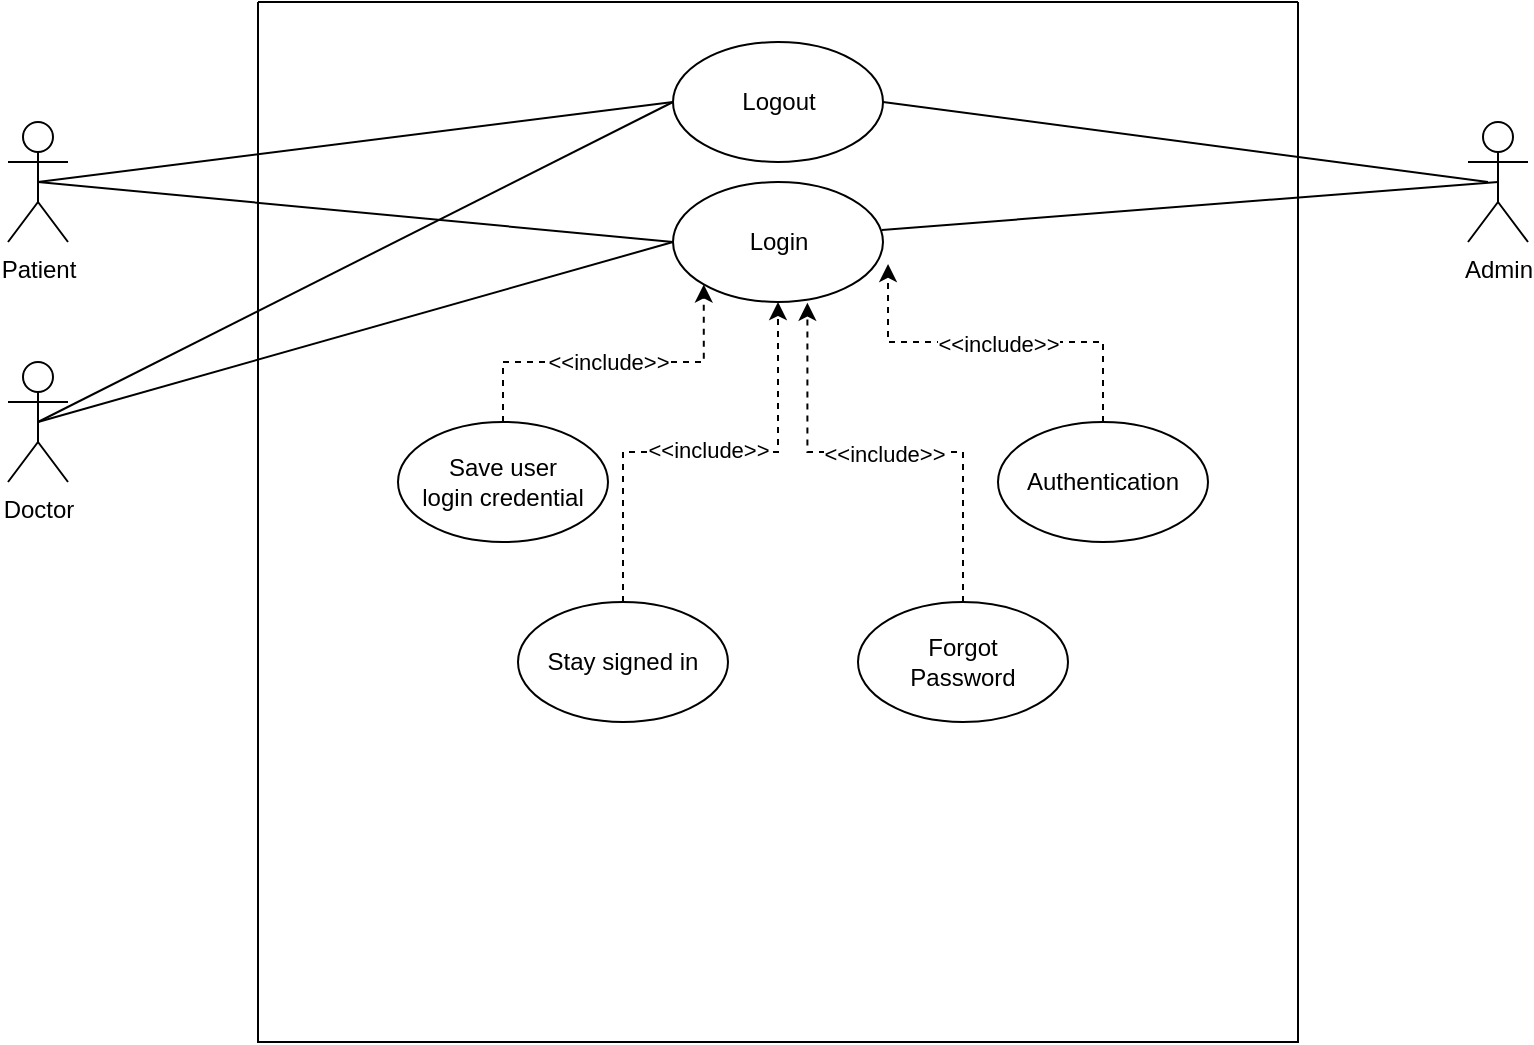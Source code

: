 <mxfile version="16.0.0" type="github"><diagram id="HjpM7_2pe-VJ11S_VIGI" name="Page-1"><mxGraphModel dx="1185" dy="627" grid="1" gridSize="10" guides="1" tooltips="1" connect="1" arrows="1" fold="1" page="1" pageScale="1" pageWidth="850" pageHeight="1100" math="0" shadow="0"><root><mxCell id="0"/><mxCell id="1" parent="0"/><mxCell id="DOYYmRohgtcsQznNIGCe-2" value="" style="swimlane;startSize=0;" vertex="1" parent="1"><mxGeometry x="165" y="120" width="520" height="520" as="geometry"/></mxCell><mxCell id="DOYYmRohgtcsQznNIGCe-7" value="Logout" style="ellipse;whiteSpace=wrap;html=1;" vertex="1" parent="DOYYmRohgtcsQznNIGCe-2"><mxGeometry x="207.5" y="20" width="105" height="60" as="geometry"/></mxCell><mxCell id="DOYYmRohgtcsQznNIGCe-8" value="Login" style="ellipse;whiteSpace=wrap;html=1;" vertex="1" parent="DOYYmRohgtcsQznNIGCe-2"><mxGeometry x="207.5" y="90" width="105" height="60" as="geometry"/></mxCell><mxCell id="DOYYmRohgtcsQznNIGCe-27" style="edgeStyle=orthogonalEdgeStyle;rounded=0;orthogonalLoop=1;jettySize=auto;html=1;exitX=0.5;exitY=0;exitDx=0;exitDy=0;entryX=0;entryY=1;entryDx=0;entryDy=0;dashed=1;" edge="1" parent="DOYYmRohgtcsQznNIGCe-2" source="DOYYmRohgtcsQznNIGCe-16" target="DOYYmRohgtcsQznNIGCe-8"><mxGeometry relative="1" as="geometry"/></mxCell><mxCell id="DOYYmRohgtcsQznNIGCe-29" value="&amp;lt;&amp;lt;include&amp;gt;&amp;gt;" style="edgeLabel;html=1;align=center;verticalAlign=middle;resizable=0;points=[];" vertex="1" connectable="0" parent="DOYYmRohgtcsQznNIGCe-27"><mxGeometry x="-0.285" y="-4" relative="1" as="geometry"><mxPoint x="22" y="-4" as="offset"/></mxGeometry></mxCell><mxCell id="DOYYmRohgtcsQznNIGCe-16" value="&lt;div&gt;Save user&lt;/div&gt;&lt;div&gt;login credential&lt;br&gt;&lt;/div&gt;" style="ellipse;whiteSpace=wrap;html=1;" vertex="1" parent="DOYYmRohgtcsQznNIGCe-2"><mxGeometry x="70" y="210" width="105" height="60" as="geometry"/></mxCell><mxCell id="DOYYmRohgtcsQznNIGCe-30" style="edgeStyle=orthogonalEdgeStyle;rounded=0;orthogonalLoop=1;jettySize=auto;html=1;entryX=0.5;entryY=1;entryDx=0;entryDy=0;dashed=1;" edge="1" parent="DOYYmRohgtcsQznNIGCe-2" source="DOYYmRohgtcsQznNIGCe-18" target="DOYYmRohgtcsQznNIGCe-8"><mxGeometry relative="1" as="geometry"/></mxCell><mxCell id="DOYYmRohgtcsQznNIGCe-34" value="&amp;lt;&amp;lt;include&amp;gt;&amp;gt;" style="edgeLabel;html=1;align=center;verticalAlign=middle;resizable=0;points=[];" vertex="1" connectable="0" parent="DOYYmRohgtcsQznNIGCe-30"><mxGeometry x="-0.102" y="1" relative="1" as="geometry"><mxPoint x="15" as="offset"/></mxGeometry></mxCell><mxCell id="DOYYmRohgtcsQznNIGCe-18" value="Stay signed in" style="ellipse;whiteSpace=wrap;html=1;" vertex="1" parent="DOYYmRohgtcsQznNIGCe-2"><mxGeometry x="130" y="300" width="105" height="60" as="geometry"/></mxCell><mxCell id="DOYYmRohgtcsQznNIGCe-32" style="edgeStyle=orthogonalEdgeStyle;rounded=0;orthogonalLoop=1;jettySize=auto;html=1;entryX=0.64;entryY=1.006;entryDx=0;entryDy=0;entryPerimeter=0;dashed=1;" edge="1" parent="DOYYmRohgtcsQznNIGCe-2" source="DOYYmRohgtcsQznNIGCe-24" target="DOYYmRohgtcsQznNIGCe-8"><mxGeometry relative="1" as="geometry"/></mxCell><mxCell id="DOYYmRohgtcsQznNIGCe-37" value="&amp;lt;&amp;lt;include&amp;gt;&amp;gt;" style="edgeLabel;html=1;align=center;verticalAlign=middle;resizable=0;points=[];" vertex="1" connectable="0" parent="DOYYmRohgtcsQznNIGCe-32"><mxGeometry x="0.059" y="1" relative="1" as="geometry"><mxPoint x="6" as="offset"/></mxGeometry></mxCell><mxCell id="DOYYmRohgtcsQznNIGCe-24" value="&lt;div&gt;Forgot&lt;/div&gt;&lt;div&gt;Password&lt;br&gt;&lt;/div&gt;" style="ellipse;whiteSpace=wrap;html=1;" vertex="1" parent="DOYYmRohgtcsQznNIGCe-2"><mxGeometry x="300" y="300" width="105" height="60" as="geometry"/></mxCell><mxCell id="DOYYmRohgtcsQznNIGCe-33" style="edgeStyle=orthogonalEdgeStyle;rounded=0;orthogonalLoop=1;jettySize=auto;html=1;entryX=1.024;entryY=0.683;entryDx=0;entryDy=0;entryPerimeter=0;dashed=1;" edge="1" parent="DOYYmRohgtcsQznNIGCe-2" source="DOYYmRohgtcsQznNIGCe-25" target="DOYYmRohgtcsQznNIGCe-8"><mxGeometry relative="1" as="geometry"><Array as="points"><mxPoint x="423" y="170"/><mxPoint x="315" y="170"/></Array></mxGeometry></mxCell><mxCell id="DOYYmRohgtcsQznNIGCe-38" value="&amp;lt;&amp;lt;include&amp;gt;&amp;gt;" style="edgeLabel;html=1;align=center;verticalAlign=middle;resizable=0;points=[];" vertex="1" connectable="0" parent="DOYYmRohgtcsQznNIGCe-33"><mxGeometry x="0.228" y="1" relative="1" as="geometry"><mxPoint x="22" as="offset"/></mxGeometry></mxCell><mxCell id="DOYYmRohgtcsQznNIGCe-25" value="Authentication" style="ellipse;whiteSpace=wrap;html=1;" vertex="1" parent="DOYYmRohgtcsQznNIGCe-2"><mxGeometry x="370" y="210" width="105" height="60" as="geometry"/></mxCell><mxCell id="DOYYmRohgtcsQznNIGCe-3" value="Patient" style="shape=umlActor;verticalLabelPosition=bottom;verticalAlign=top;html=1;outlineConnect=0;" vertex="1" parent="1"><mxGeometry x="40" y="180" width="30" height="60" as="geometry"/></mxCell><mxCell id="DOYYmRohgtcsQznNIGCe-4" value="Doctor" style="shape=umlActor;verticalLabelPosition=bottom;verticalAlign=top;html=1;outlineConnect=0;" vertex="1" parent="1"><mxGeometry x="40" y="300" width="30" height="60" as="geometry"/></mxCell><mxCell id="DOYYmRohgtcsQznNIGCe-6" value="Admin" style="shape=umlActor;verticalLabelPosition=bottom;verticalAlign=top;html=1;outlineConnect=0;" vertex="1" parent="1"><mxGeometry x="770" y="180" width="30" height="60" as="geometry"/></mxCell><mxCell id="DOYYmRohgtcsQznNIGCe-9" value="" style="endArrow=none;html=1;rounded=0;exitX=0.5;exitY=0.5;exitDx=0;exitDy=0;exitPerimeter=0;entryX=0;entryY=0.5;entryDx=0;entryDy=0;" edge="1" parent="1" source="DOYYmRohgtcsQznNIGCe-3" target="DOYYmRohgtcsQznNIGCe-7"><mxGeometry width="50" height="50" relative="1" as="geometry"><mxPoint x="400" y="410" as="sourcePoint"/><mxPoint x="450" y="360" as="targetPoint"/></mxGeometry></mxCell><mxCell id="DOYYmRohgtcsQznNIGCe-10" value="" style="endArrow=none;html=1;rounded=0;exitX=0.5;exitY=0.5;exitDx=0;exitDy=0;exitPerimeter=0;entryX=0;entryY=0.5;entryDx=0;entryDy=0;" edge="1" parent="1" source="DOYYmRohgtcsQznNIGCe-4" target="DOYYmRohgtcsQznNIGCe-8"><mxGeometry width="50" height="50" relative="1" as="geometry"><mxPoint x="400" y="410" as="sourcePoint"/><mxPoint x="450" y="360" as="targetPoint"/></mxGeometry></mxCell><mxCell id="DOYYmRohgtcsQznNIGCe-11" value="" style="endArrow=none;html=1;rounded=0;entryX=0.5;entryY=0.5;entryDx=0;entryDy=0;entryPerimeter=0;exitX=0.995;exitY=0.4;exitDx=0;exitDy=0;exitPerimeter=0;" edge="1" parent="1" source="DOYYmRohgtcsQznNIGCe-8" target="DOYYmRohgtcsQznNIGCe-6"><mxGeometry width="50" height="50" relative="1" as="geometry"><mxPoint x="400" y="410" as="sourcePoint"/><mxPoint x="450" y="360" as="targetPoint"/></mxGeometry></mxCell><mxCell id="DOYYmRohgtcsQznNIGCe-12" value="" style="endArrow=none;html=1;rounded=0;exitX=0;exitY=0.5;exitDx=0;exitDy=0;entryX=0.5;entryY=0.5;entryDx=0;entryDy=0;entryPerimeter=0;" edge="1" parent="1" source="DOYYmRohgtcsQznNIGCe-7" target="DOYYmRohgtcsQznNIGCe-4"><mxGeometry width="50" height="50" relative="1" as="geometry"><mxPoint x="400" y="410" as="sourcePoint"/><mxPoint x="450" y="360" as="targetPoint"/></mxGeometry></mxCell><mxCell id="DOYYmRohgtcsQznNIGCe-13" value="" style="endArrow=none;html=1;rounded=0;exitX=0.5;exitY=0.5;exitDx=0;exitDy=0;exitPerimeter=0;entryX=0;entryY=0.5;entryDx=0;entryDy=0;" edge="1" parent="1" source="DOYYmRohgtcsQznNIGCe-3" target="DOYYmRohgtcsQznNIGCe-8"><mxGeometry width="50" height="50" relative="1" as="geometry"><mxPoint x="400" y="410" as="sourcePoint"/><mxPoint x="450" y="360" as="targetPoint"/></mxGeometry></mxCell><mxCell id="DOYYmRohgtcsQznNIGCe-15" value="" style="endArrow=none;html=1;rounded=0;exitX=1;exitY=0.5;exitDx=0;exitDy=0;" edge="1" parent="1" source="DOYYmRohgtcsQznNIGCe-7"><mxGeometry width="50" height="50" relative="1" as="geometry"><mxPoint x="400" y="410" as="sourcePoint"/><mxPoint x="780" y="210" as="targetPoint"/></mxGeometry></mxCell></root></mxGraphModel></diagram></mxfile>